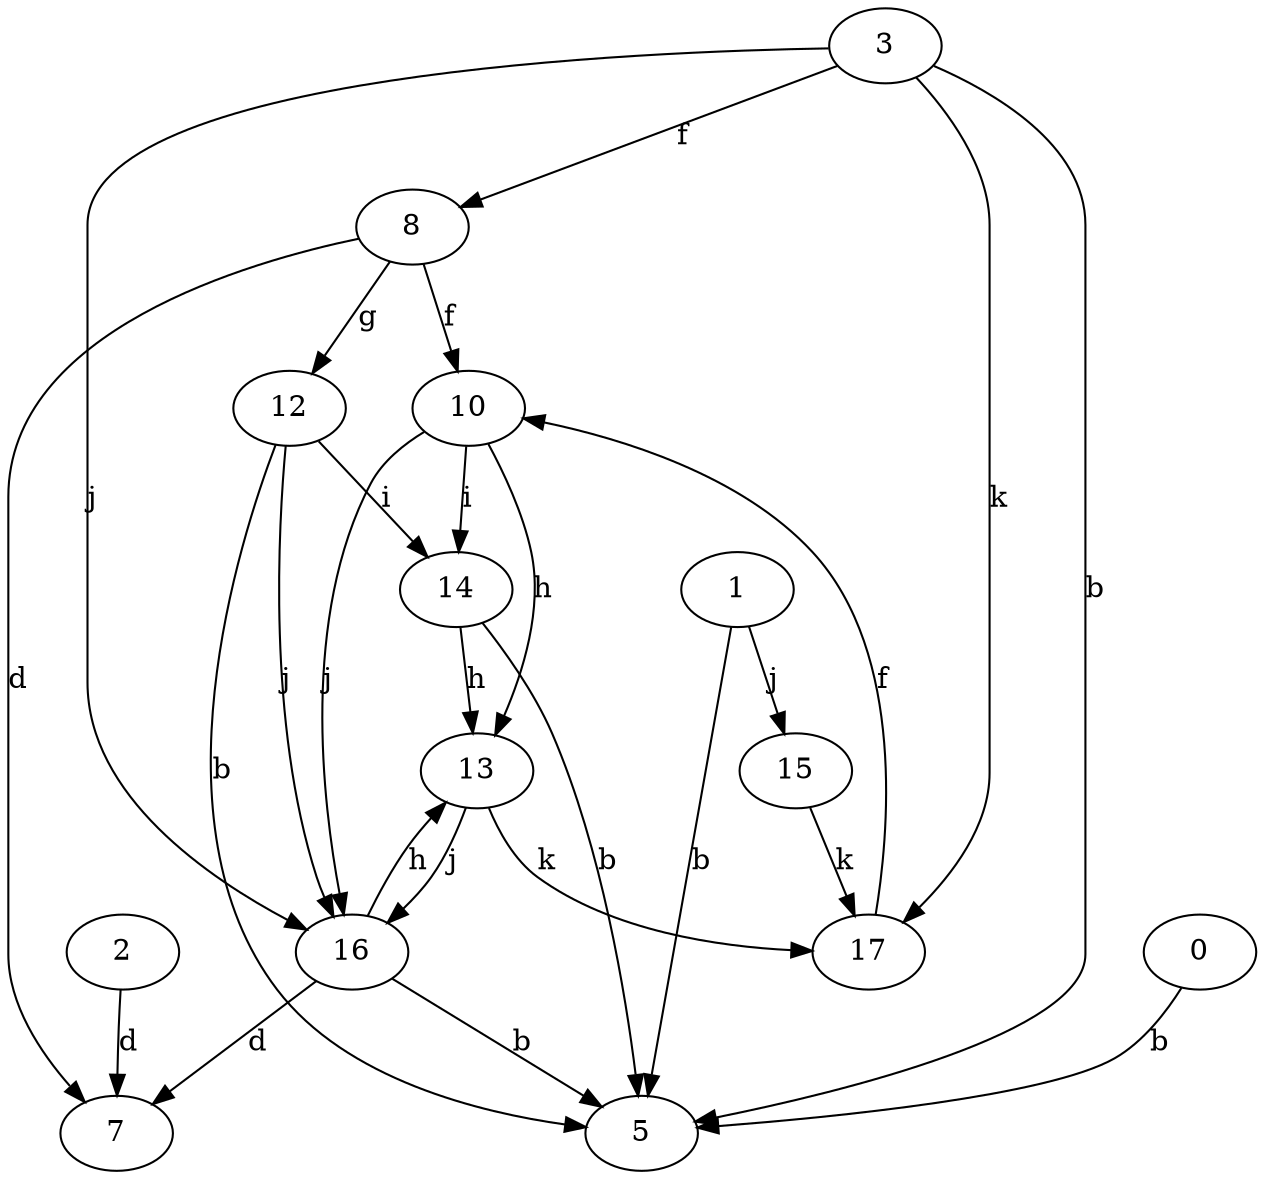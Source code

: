 strict digraph  {
2;
3;
0;
5;
7;
8;
10;
1;
12;
13;
14;
15;
16;
17;
2 -> 7  [label=d];
3 -> 5  [label=b];
3 -> 8  [label=f];
3 -> 16  [label=j];
3 -> 17  [label=k];
0 -> 5  [label=b];
8 -> 7  [label=d];
8 -> 10  [label=f];
8 -> 12  [label=g];
10 -> 13  [label=h];
10 -> 14  [label=i];
10 -> 16  [label=j];
1 -> 5  [label=b];
1 -> 15  [label=j];
12 -> 5  [label=b];
12 -> 14  [label=i];
12 -> 16  [label=j];
13 -> 16  [label=j];
13 -> 17  [label=k];
14 -> 5  [label=b];
14 -> 13  [label=h];
15 -> 17  [label=k];
16 -> 5  [label=b];
16 -> 7  [label=d];
16 -> 13  [label=h];
17 -> 10  [label=f];
}
